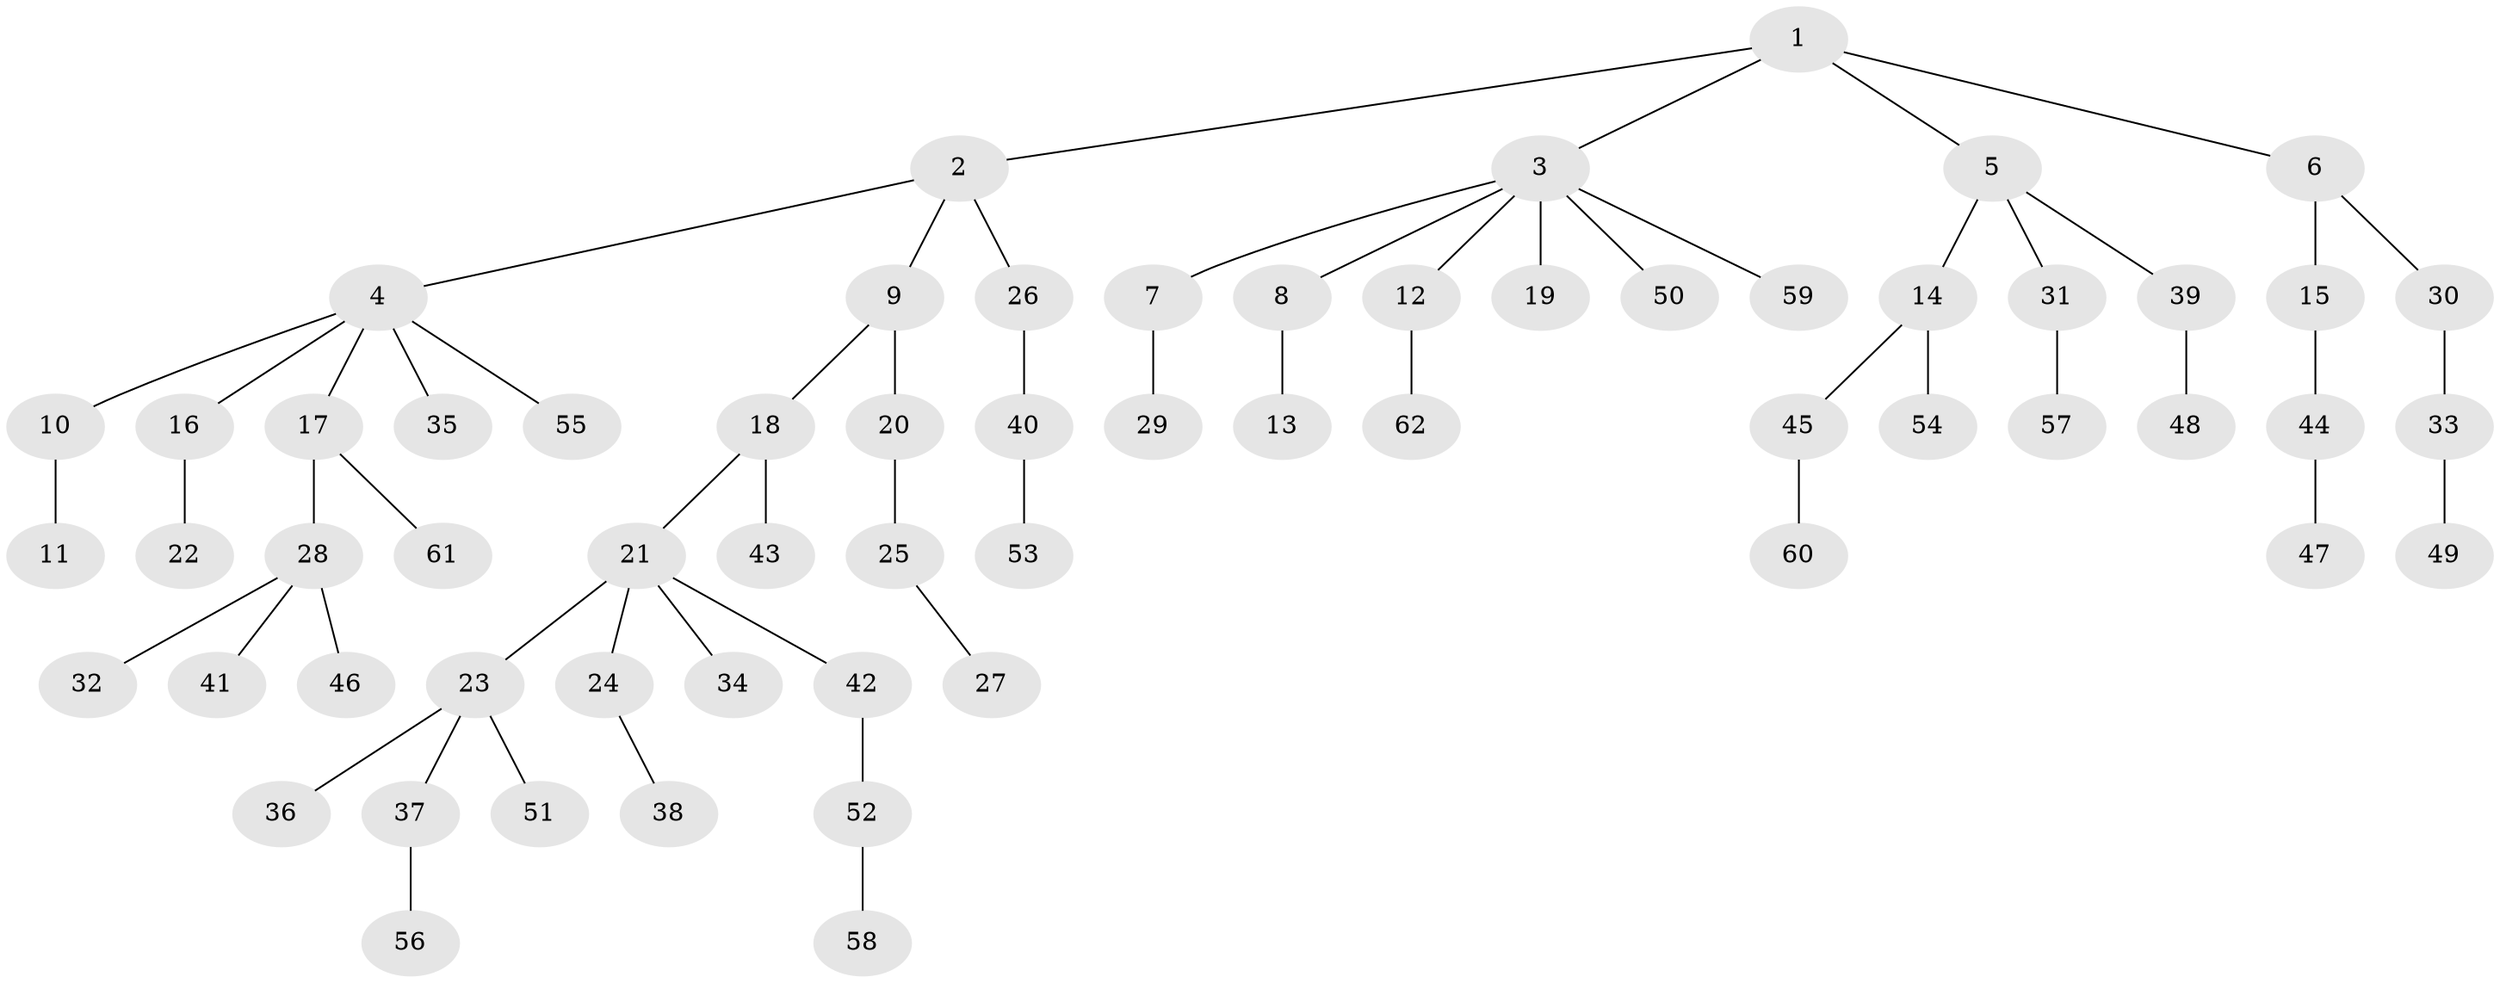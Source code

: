 // coarse degree distribution, {4: 0.09302325581395349, 8: 0.023255813953488372, 6: 0.023255813953488372, 3: 0.046511627906976744, 1: 0.6511627906976745, 2: 0.11627906976744186, 5: 0.046511627906976744}
// Generated by graph-tools (version 1.1) at 2025/52/02/27/25 19:52:10]
// undirected, 62 vertices, 61 edges
graph export_dot {
graph [start="1"]
  node [color=gray90,style=filled];
  1;
  2;
  3;
  4;
  5;
  6;
  7;
  8;
  9;
  10;
  11;
  12;
  13;
  14;
  15;
  16;
  17;
  18;
  19;
  20;
  21;
  22;
  23;
  24;
  25;
  26;
  27;
  28;
  29;
  30;
  31;
  32;
  33;
  34;
  35;
  36;
  37;
  38;
  39;
  40;
  41;
  42;
  43;
  44;
  45;
  46;
  47;
  48;
  49;
  50;
  51;
  52;
  53;
  54;
  55;
  56;
  57;
  58;
  59;
  60;
  61;
  62;
  1 -- 2;
  1 -- 3;
  1 -- 5;
  1 -- 6;
  2 -- 4;
  2 -- 9;
  2 -- 26;
  3 -- 7;
  3 -- 8;
  3 -- 12;
  3 -- 19;
  3 -- 50;
  3 -- 59;
  4 -- 10;
  4 -- 16;
  4 -- 17;
  4 -- 35;
  4 -- 55;
  5 -- 14;
  5 -- 31;
  5 -- 39;
  6 -- 15;
  6 -- 30;
  7 -- 29;
  8 -- 13;
  9 -- 18;
  9 -- 20;
  10 -- 11;
  12 -- 62;
  14 -- 45;
  14 -- 54;
  15 -- 44;
  16 -- 22;
  17 -- 28;
  17 -- 61;
  18 -- 21;
  18 -- 43;
  20 -- 25;
  21 -- 23;
  21 -- 24;
  21 -- 34;
  21 -- 42;
  23 -- 36;
  23 -- 37;
  23 -- 51;
  24 -- 38;
  25 -- 27;
  26 -- 40;
  28 -- 32;
  28 -- 41;
  28 -- 46;
  30 -- 33;
  31 -- 57;
  33 -- 49;
  37 -- 56;
  39 -- 48;
  40 -- 53;
  42 -- 52;
  44 -- 47;
  45 -- 60;
  52 -- 58;
}
